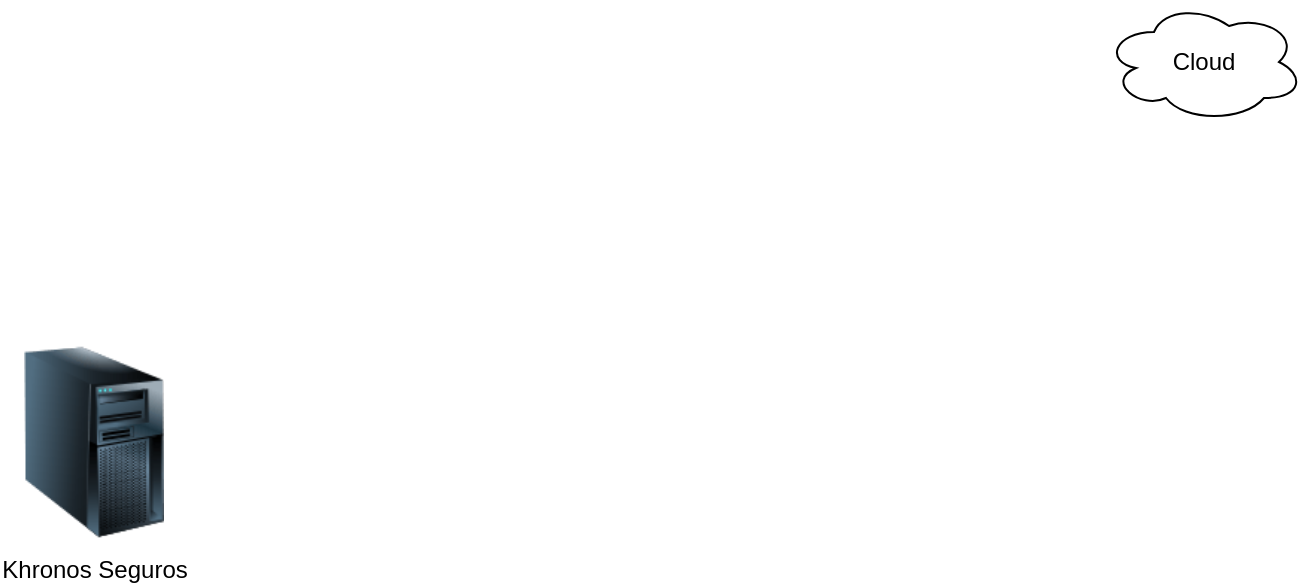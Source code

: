 <mxfile version="26.0.11">
  <diagram name="Página-1" id="UDUt4dwMki-aAwRvslpq">
    <mxGraphModel dx="880" dy="468" grid="1" gridSize="10" guides="1" tooltips="1" connect="1" arrows="1" fold="1" page="1" pageScale="1" pageWidth="827" pageHeight="1169" math="0" shadow="0">
      <root>
        <mxCell id="0" />
        <mxCell id="1" parent="0" />
        <mxCell id="BzCf6zOfXmueHMT2T-eW-1" value="Khronos Seguros" style="image;html=1;image=img/lib/clip_art/computers/Server_Tower_128x128.png" vertex="1" parent="1">
          <mxGeometry x="60" y="230" width="70" height="100" as="geometry" />
        </mxCell>
        <mxCell id="BzCf6zOfXmueHMT2T-eW-3" value="Cloud" style="ellipse;shape=cloud;whiteSpace=wrap;html=1;align=center;" vertex="1" parent="1">
          <mxGeometry x="600" y="60" width="100" height="60" as="geometry" />
        </mxCell>
      </root>
    </mxGraphModel>
  </diagram>
</mxfile>
